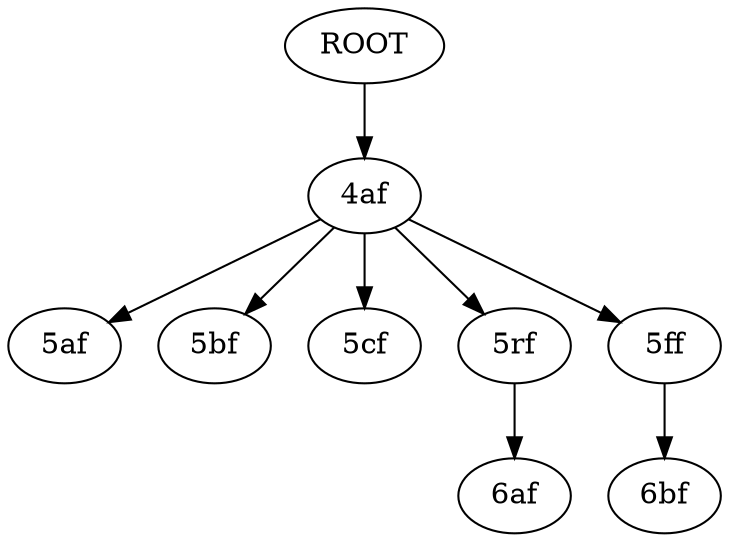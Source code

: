 strict digraph "" {
	ROOT -> "4af";
	"4af" -> "5af";
	"4af" -> "5bf";
	"4af" -> "5cf";
	"4af" -> "5rf";
	"4af" -> "5ff";
	"5rf" -> "6af";
	"5ff" -> "6bf";
}
